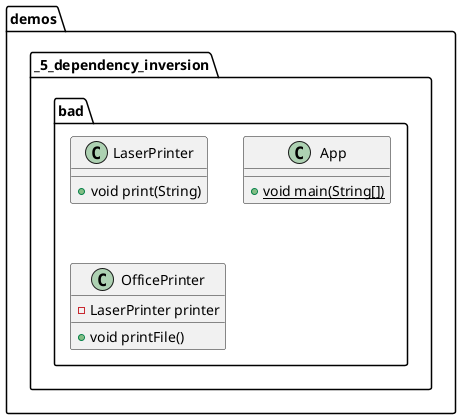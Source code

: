 @startuml
class demos._5_dependency_inversion.bad.LaserPrinter {
+ void print(String)
}
class demos._5_dependency_inversion.bad.App {
+ {static} void main(String[])
}
class demos._5_dependency_inversion.bad.OfficePrinter {
- LaserPrinter printer
+ void printFile()
}
@enduml